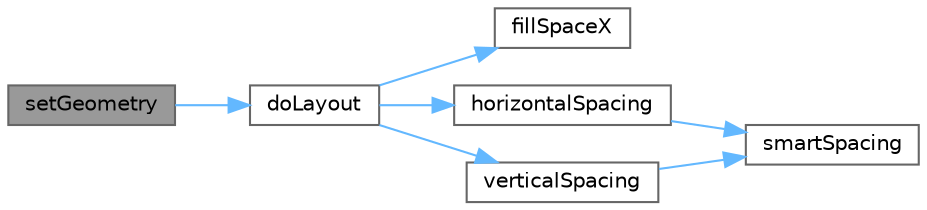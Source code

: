 digraph "setGeometry"
{
 // LATEX_PDF_SIZE
  bgcolor="transparent";
  edge [fontname=Helvetica,fontsize=10,labelfontname=Helvetica,labelfontsize=10];
  node [fontname=Helvetica,fontsize=10,shape=box,height=0.2,width=0.4];
  rankdir="LR";
  Node1 [id="Node000001",label="setGeometry",height=0.2,width=0.4,color="gray40", fillcolor="grey60", style="filled", fontcolor="black",tooltip="设置布局几何区域"];
  Node1 -> Node2 [id="edge1_Node000001_Node000002",color="steelblue1",style="solid",tooltip=" "];
  Node2 [id="Node000002",label="doLayout",height=0.2,width=0.4,color="grey40", fillcolor="white", style="filled",URL="$class_my_flow_layout.html#ae25312a84ad080d3e52c1472bc651f81",tooltip="执行布局计算"];
  Node2 -> Node3 [id="edge2_Node000002_Node000003",color="steelblue1",style="solid",tooltip=" "];
  Node3 [id="Node000003",label="fillSpaceX",height=0.2,width=0.4,color="grey40", fillcolor="white", style="filled",URL="$class_my_flow_layout.html#ae6326b4d2aaeefef55c6994704b4122e",tooltip="计算水平填充间距"];
  Node2 -> Node4 [id="edge3_Node000002_Node000004",color="steelblue1",style="solid",tooltip=" "];
  Node4 [id="Node000004",label="horizontalSpacing",height=0.2,width=0.4,color="grey40", fillcolor="white", style="filled",URL="$class_my_flow_layout.html#acca0f82b757e41edc3ae0aaac5cb0f43",tooltip="获取水平间距"];
  Node4 -> Node5 [id="edge4_Node000004_Node000005",color="steelblue1",style="solid",tooltip=" "];
  Node5 [id="Node000005",label="smartSpacing",height=0.2,width=0.4,color="grey40", fillcolor="white", style="filled",URL="$class_my_flow_layout.html#a1ff6fc202e4805e6490a15c4a62b677b",tooltip="获取智能间距"];
  Node2 -> Node6 [id="edge5_Node000002_Node000006",color="steelblue1",style="solid",tooltip=" "];
  Node6 [id="Node000006",label="verticalSpacing",height=0.2,width=0.4,color="grey40", fillcolor="white", style="filled",URL="$class_my_flow_layout.html#acf004a5deeff67b556073e3519de27ba",tooltip="获取垂直间距"];
  Node6 -> Node5 [id="edge6_Node000006_Node000005",color="steelblue1",style="solid",tooltip=" "];
}
